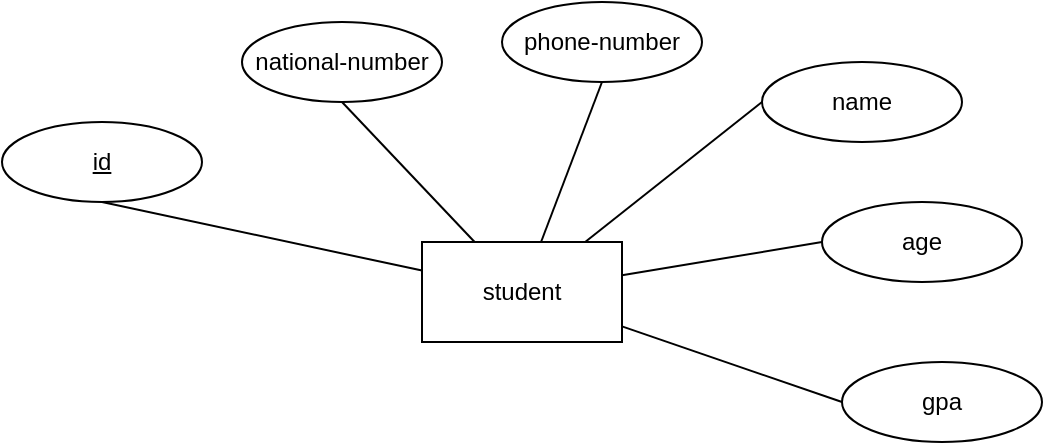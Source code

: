 <mxfile>
    <diagram id="gg-J7fXzh_MXhIauLkfS" name="Page-1">
        <mxGraphModel dx="749" dy="563" grid="1" gridSize="10" guides="1" tooltips="1" connect="1" arrows="1" fold="1" page="1" pageScale="1" pageWidth="850" pageHeight="1100" math="0" shadow="0">
            <root>
                <mxCell id="0"/>
                <mxCell id="1" parent="0"/>
                <mxCell id="9" style="edgeStyle=none;html=1;entryX=0.5;entryY=1;entryDx=0;entryDy=0;strokeWidth=1;endArrow=none;endFill=0;" edge="1" parent="1" source="2" target="4">
                    <mxGeometry relative="1" as="geometry"/>
                </mxCell>
                <mxCell id="10" style="edgeStyle=none;html=1;entryX=0.5;entryY=1;entryDx=0;entryDy=0;endArrow=none;endFill=0;" edge="1" parent="1" source="2" target="3">
                    <mxGeometry relative="1" as="geometry"/>
                </mxCell>
                <mxCell id="11" style="edgeStyle=none;html=1;entryX=0.5;entryY=1;entryDx=0;entryDy=0;endArrow=none;endFill=0;" edge="1" parent="1" source="2" target="5">
                    <mxGeometry relative="1" as="geometry"/>
                </mxCell>
                <mxCell id="12" style="edgeStyle=none;html=1;entryX=0;entryY=0.5;entryDx=0;entryDy=0;endArrow=none;endFill=0;" edge="1" parent="1" source="2" target="6">
                    <mxGeometry relative="1" as="geometry"/>
                </mxCell>
                <mxCell id="13" style="edgeStyle=none;html=1;entryX=0;entryY=0.5;entryDx=0;entryDy=0;endArrow=none;endFill=0;" edge="1" parent="1" source="2" target="7">
                    <mxGeometry relative="1" as="geometry"/>
                </mxCell>
                <mxCell id="14" style="edgeStyle=none;html=1;entryX=0;entryY=0.5;entryDx=0;entryDy=0;endArrow=none;endFill=0;" edge="1" parent="1" source="2" target="8">
                    <mxGeometry relative="1" as="geometry"/>
                </mxCell>
                <mxCell id="2" value="student" style="html=1;dashed=0;whiteSpace=wrap;" vertex="1" parent="1">
                    <mxGeometry x="330" y="260" width="100" height="50" as="geometry"/>
                </mxCell>
                <mxCell id="3" value="national-number" style="ellipse;whiteSpace=wrap;html=1;align=center;" vertex="1" parent="1">
                    <mxGeometry x="240" y="150" width="100" height="40" as="geometry"/>
                </mxCell>
                <mxCell id="4" value="id" style="ellipse;whiteSpace=wrap;html=1;align=center;fontStyle=4;" vertex="1" parent="1">
                    <mxGeometry x="120" y="200" width="100" height="40" as="geometry"/>
                </mxCell>
                <mxCell id="5" value="phone-number" style="ellipse;whiteSpace=wrap;html=1;align=center;" vertex="1" parent="1">
                    <mxGeometry x="370" y="140" width="100" height="40" as="geometry"/>
                </mxCell>
                <mxCell id="6" value="name" style="ellipse;whiteSpace=wrap;html=1;align=center;" vertex="1" parent="1">
                    <mxGeometry x="500" y="170" width="100" height="40" as="geometry"/>
                </mxCell>
                <mxCell id="7" value="age" style="ellipse;whiteSpace=wrap;html=1;align=center;" vertex="1" parent="1">
                    <mxGeometry x="530" y="240" width="100" height="40" as="geometry"/>
                </mxCell>
                <mxCell id="8" value="gpa" style="ellipse;whiteSpace=wrap;html=1;align=center;" vertex="1" parent="1">
                    <mxGeometry x="540" y="320" width="100" height="40" as="geometry"/>
                </mxCell>
            </root>
        </mxGraphModel>
    </diagram>
</mxfile>
